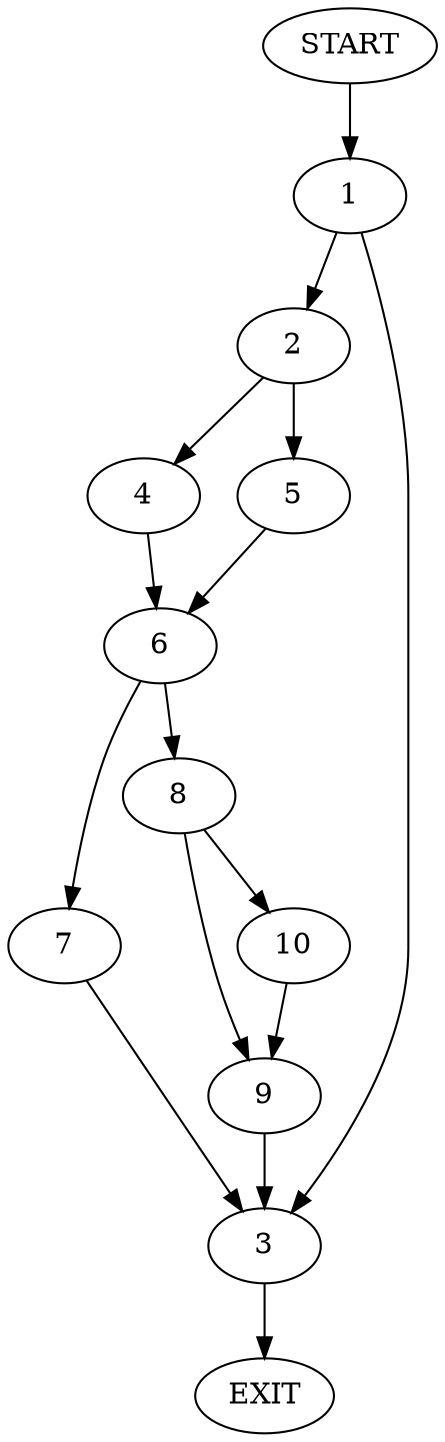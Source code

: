 digraph {
0 [label="START"]
11 [label="EXIT"]
0 -> 1
1 -> 2
1 -> 3
3 -> 11
2 -> 4
2 -> 5
4 -> 6
5 -> 6
6 -> 7
6 -> 8
8 -> 9
8 -> 10
7 -> 3
10 -> 9
9 -> 3
}
